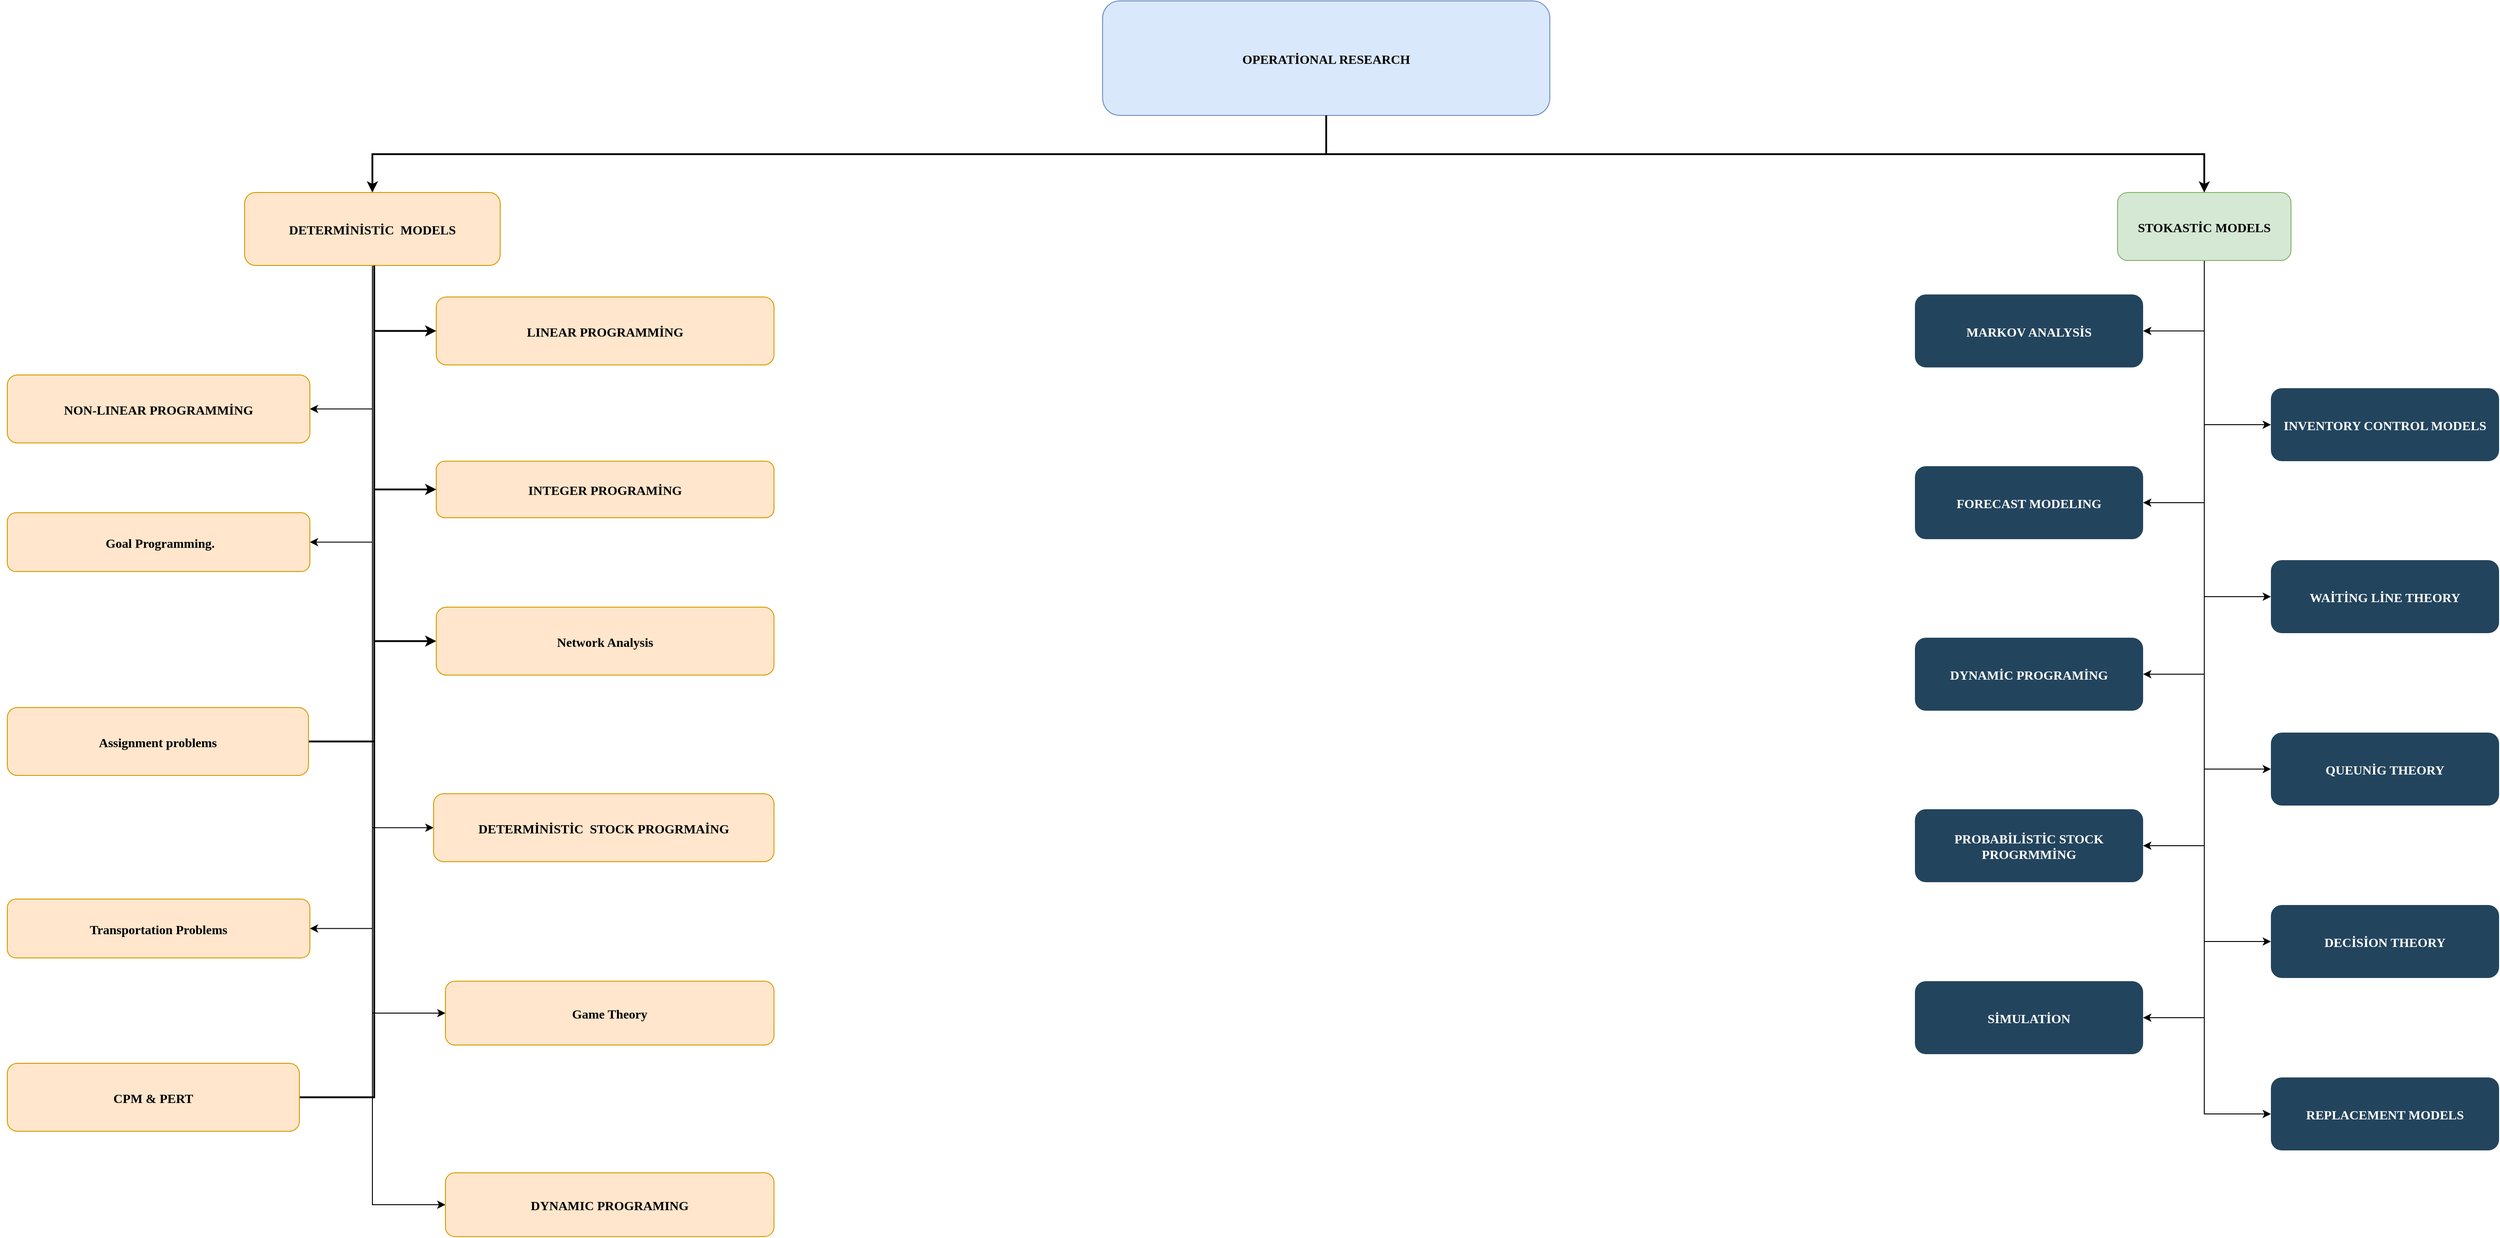 <mxfile version="14.5.1" type="github">
  <diagram name="Page-1" id="2c0d36ab-eaac-3732-788b-9136903baeff">
    <mxGraphModel dx="5905.5" dy="2192" grid="1" gridSize="10" guides="1" tooltips="1" connect="1" arrows="1" fold="1" page="1" pageScale="1.5" pageWidth="1169" pageHeight="827" background="#ffffff" math="0" shadow="0">
      <root>
        <mxCell id="0" />
        <mxCell id="1" parent="0" />
        <mxCell id="2" value="OPERATİONAL RESEARCH" style="rounded=1;fillColor=#dae8fc;strokeColor=#6c8ebf;fontStyle=1;fontFamily=Tahoma;fontSize=14" parent="1" vertex="1">
          <mxGeometry x="-470" y="310" width="490" height="125.5" as="geometry" />
        </mxCell>
        <mxCell id="5j10Y5V2l-aJsNf5mWyc-141" style="edgeStyle=orthogonalEdgeStyle;rounded=0;orthogonalLoop=1;jettySize=auto;html=1;entryX=0;entryY=0.5;entryDx=0;entryDy=0;" edge="1" parent="1" source="4" target="5j10Y5V2l-aJsNf5mWyc-138">
          <mxGeometry relative="1" as="geometry" />
        </mxCell>
        <mxCell id="5j10Y5V2l-aJsNf5mWyc-160" style="edgeStyle=orthogonalEdgeStyle;rounded=0;orthogonalLoop=1;jettySize=auto;html=1;exitX=0.5;exitY=1;exitDx=0;exitDy=0;entryX=1;entryY=0.5;entryDx=0;entryDy=0;" edge="1" parent="1" source="4" target="5j10Y5V2l-aJsNf5mWyc-139">
          <mxGeometry relative="1" as="geometry" />
        </mxCell>
        <mxCell id="5j10Y5V2l-aJsNf5mWyc-161" style="edgeStyle=orthogonalEdgeStyle;rounded=0;orthogonalLoop=1;jettySize=auto;html=1;exitX=0.5;exitY=1;exitDx=0;exitDy=0;entryX=1;entryY=0.5;entryDx=0;entryDy=0;" edge="1" parent="1" source="4" target="5j10Y5V2l-aJsNf5mWyc-157">
          <mxGeometry relative="1" as="geometry" />
        </mxCell>
        <mxCell id="5j10Y5V2l-aJsNf5mWyc-162" style="edgeStyle=orthogonalEdgeStyle;rounded=0;orthogonalLoop=1;jettySize=auto;html=1;exitX=0.5;exitY=1;exitDx=0;exitDy=0;entryX=1;entryY=0.5;entryDx=0;entryDy=0;" edge="1" parent="1" source="4" target="5j10Y5V2l-aJsNf5mWyc-128">
          <mxGeometry relative="1" as="geometry" />
        </mxCell>
        <mxCell id="5j10Y5V2l-aJsNf5mWyc-163" style="edgeStyle=orthogonalEdgeStyle;rounded=0;orthogonalLoop=1;jettySize=auto;html=1;exitX=0.5;exitY=1;exitDx=0;exitDy=0;entryX=0;entryY=0.5;entryDx=0;entryDy=0;" edge="1" parent="1" source="4" target="5j10Y5V2l-aJsNf5mWyc-127">
          <mxGeometry relative="1" as="geometry" />
        </mxCell>
        <mxCell id="5j10Y5V2l-aJsNf5mWyc-164" style="edgeStyle=orthogonalEdgeStyle;rounded=0;orthogonalLoop=1;jettySize=auto;html=1;exitX=0.5;exitY=1;exitDx=0;exitDy=0;entryX=0;entryY=0.5;entryDx=0;entryDy=0;" edge="1" parent="1" source="4" target="5j10Y5V2l-aJsNf5mWyc-130">
          <mxGeometry relative="1" as="geometry" />
        </mxCell>
        <mxCell id="5j10Y5V2l-aJsNf5mWyc-165" style="edgeStyle=orthogonalEdgeStyle;rounded=0;orthogonalLoop=1;jettySize=auto;html=1;exitX=0.5;exitY=1;exitDx=0;exitDy=0;entryX=1;entryY=0.5;entryDx=0;entryDy=0;" edge="1" parent="1" source="4" target="5j10Y5V2l-aJsNf5mWyc-151">
          <mxGeometry relative="1" as="geometry" />
        </mxCell>
        <mxCell id="5j10Y5V2l-aJsNf5mWyc-166" style="edgeStyle=orthogonalEdgeStyle;rounded=0;orthogonalLoop=1;jettySize=auto;html=1;exitX=0.5;exitY=1;exitDx=0;exitDy=0;entryX=0;entryY=0.5;entryDx=0;entryDy=0;" edge="1" parent="1" source="4" target="5j10Y5V2l-aJsNf5mWyc-125">
          <mxGeometry relative="1" as="geometry" />
        </mxCell>
        <mxCell id="5j10Y5V2l-aJsNf5mWyc-167" style="edgeStyle=orthogonalEdgeStyle;rounded=0;orthogonalLoop=1;jettySize=auto;html=1;exitX=0.5;exitY=1;exitDx=0;exitDy=0;entryX=1;entryY=0.5;entryDx=0;entryDy=0;" edge="1" parent="1" source="4" target="5j10Y5V2l-aJsNf5mWyc-123">
          <mxGeometry relative="1" as="geometry" />
        </mxCell>
        <mxCell id="5j10Y5V2l-aJsNf5mWyc-168" style="edgeStyle=orthogonalEdgeStyle;rounded=0;orthogonalLoop=1;jettySize=auto;html=1;exitX=0.5;exitY=1;exitDx=0;exitDy=0;entryX=0;entryY=0.5;entryDx=0;entryDy=0;" edge="1" parent="1" source="4" target="5j10Y5V2l-aJsNf5mWyc-159">
          <mxGeometry relative="1" as="geometry" />
        </mxCell>
        <mxCell id="4" value="STOKASTİC MODELS" style="rounded=1;fillColor=#d5e8d4;strokeColor=#82b366;fontStyle=1;fontFamily=Tahoma;fontSize=14" parent="1" vertex="1">
          <mxGeometry x="642" y="520" width="190" height="74.5" as="geometry" />
        </mxCell>
        <mxCell id="9" value="" style="edgeStyle=elbowEdgeStyle;elbow=vertical;strokeWidth=2;rounded=0" parent="1" source="2" target="4" edge="1">
          <mxGeometry x="-773" y="385.5" width="100" height="100" as="geometry">
            <mxPoint x="-773" y="485.5" as="sourcePoint" />
            <mxPoint x="-673" y="385.5" as="targetPoint" />
          </mxGeometry>
        </mxCell>
        <mxCell id="5j10Y5V2l-aJsNf5mWyc-147" style="edgeStyle=orthogonalEdgeStyle;rounded=0;orthogonalLoop=1;jettySize=auto;html=1;exitX=0.5;exitY=1;exitDx=0;exitDy=0;entryX=1;entryY=0.5;entryDx=0;entryDy=0;" edge="1" parent="1" source="13" target="5j10Y5V2l-aJsNf5mWyc-135">
          <mxGeometry relative="1" as="geometry" />
        </mxCell>
        <mxCell id="5j10Y5V2l-aJsNf5mWyc-149" style="edgeStyle=orthogonalEdgeStyle;rounded=0;orthogonalLoop=1;jettySize=auto;html=1;exitX=0.5;exitY=1;exitDx=0;exitDy=0;entryX=1;entryY=0.5;entryDx=0;entryDy=0;" edge="1" parent="1" source="13" target="5j10Y5V2l-aJsNf5mWyc-124">
          <mxGeometry relative="1" as="geometry" />
        </mxCell>
        <mxCell id="5j10Y5V2l-aJsNf5mWyc-150" style="edgeStyle=orthogonalEdgeStyle;rounded=0;orthogonalLoop=1;jettySize=auto;html=1;exitX=0.5;exitY=1;exitDx=0;exitDy=0;entryX=1;entryY=0.5;entryDx=0;entryDy=0;" edge="1" parent="1" source="13" target="5j10Y5V2l-aJsNf5mWyc-129">
          <mxGeometry relative="1" as="geometry" />
        </mxCell>
        <mxCell id="5j10Y5V2l-aJsNf5mWyc-153" style="edgeStyle=orthogonalEdgeStyle;rounded=0;orthogonalLoop=1;jettySize=auto;html=1;exitX=0.5;exitY=1;exitDx=0;exitDy=0;entryX=0;entryY=0.5;entryDx=0;entryDy=0;" edge="1" parent="1" source="13" target="5j10Y5V2l-aJsNf5mWyc-152">
          <mxGeometry relative="1" as="geometry" />
        </mxCell>
        <mxCell id="5j10Y5V2l-aJsNf5mWyc-154" style="edgeStyle=orthogonalEdgeStyle;rounded=0;orthogonalLoop=1;jettySize=auto;html=1;exitX=0.5;exitY=1;exitDx=0;exitDy=0;entryX=0;entryY=0.5;entryDx=0;entryDy=0;" edge="1" parent="1" source="13" target="5j10Y5V2l-aJsNf5mWyc-126">
          <mxGeometry relative="1" as="geometry" />
        </mxCell>
        <mxCell id="5j10Y5V2l-aJsNf5mWyc-156" style="edgeStyle=orthogonalEdgeStyle;rounded=0;orthogonalLoop=1;jettySize=auto;html=1;exitX=0.5;exitY=1;exitDx=0;exitDy=0;entryX=0;entryY=0.5;entryDx=0;entryDy=0;" edge="1" parent="1" source="13" target="5j10Y5V2l-aJsNf5mWyc-155">
          <mxGeometry relative="1" as="geometry" />
        </mxCell>
        <mxCell id="13" value="DETERMİNİSTİC  MODELS" style="rounded=1;fillColor=#ffe6cc;strokeColor=#d79b00;fontStyle=1;fontFamily=Tahoma;fontSize=14" parent="1" vertex="1">
          <mxGeometry x="-1410" y="520" width="280" height="80" as="geometry" />
        </mxCell>
        <mxCell id="16" value="LINEAR PROGRAMMİNG" style="rounded=1;fillColor=#ffe6cc;strokeColor=#d79b00;fontStyle=1;fontFamily=Tahoma;fontSize=14" parent="1" vertex="1">
          <mxGeometry x="-1200" y="634.5" width="370" height="74.5" as="geometry" />
        </mxCell>
        <mxCell id="17" value="INTEGER PROGRAMİNG" style="rounded=1;fillColor=#ffe6cc;strokeColor=#d79b00;fontStyle=1;fontFamily=Tahoma;fontSize=14" parent="1" vertex="1">
          <mxGeometry x="-1200" y="814.5" width="370" height="62" as="geometry" />
        </mxCell>
        <mxCell id="61" value="" style="edgeStyle=elbowEdgeStyle;elbow=vertical;strokeWidth=2;rounded=0" parent="1" source="2" target="13" edge="1">
          <mxGeometry x="-1133" y="305.5" width="100" height="100" as="geometry">
            <mxPoint x="-1133" y="405.5" as="sourcePoint" />
            <mxPoint x="-1033" y="305.5" as="targetPoint" />
          </mxGeometry>
        </mxCell>
        <mxCell id="64" value="" style="edgeStyle=elbowEdgeStyle;elbow=horizontal;strokeWidth=2;rounded=0" parent="1" source="13" target="16" edge="1">
          <mxGeometry x="-1493" y="320" width="100" height="100" as="geometry">
            <mxPoint x="-1493" y="420" as="sourcePoint" />
            <mxPoint x="-1393" y="320" as="targetPoint" />
            <Array as="points">
              <mxPoint x="-1268" y="620" />
            </Array>
          </mxGeometry>
        </mxCell>
        <mxCell id="65" value="" style="edgeStyle=elbowEdgeStyle;elbow=horizontal;strokeWidth=2;rounded=0;entryX=0;entryY=0.5;entryDx=0;entryDy=0;" parent="1" source="13" target="17" edge="1">
          <mxGeometry x="-1493" y="320" width="100" height="100" as="geometry">
            <mxPoint x="-1493" y="420" as="sourcePoint" />
            <mxPoint x="-1240" y="803.5" as="targetPoint" />
            <Array as="points">
              <mxPoint x="-1268" y="834.5" />
            </Array>
          </mxGeometry>
        </mxCell>
        <mxCell id="66" value="" style="edgeStyle=elbowEdgeStyle;elbow=horizontal;strokeWidth=2;rounded=0;entryX=0;entryY=0.5;entryDx=0;entryDy=0;" parent="1" source="13" target="5j10Y5V2l-aJsNf5mWyc-137" edge="1">
          <mxGeometry x="-1493" y="320" width="100" height="100" as="geometry">
            <mxPoint x="-1493" y="420" as="sourcePoint" />
            <mxPoint x="-1233" y="894.5" as="targetPoint" />
            <Array as="points">
              <mxPoint x="-1268" y="710" />
            </Array>
          </mxGeometry>
        </mxCell>
        <mxCell id="68" value="" style="edgeStyle=elbowEdgeStyle;elbow=horizontal;strokeWidth=2;rounded=0;entryX=0;entryY=0.5;entryDx=0;entryDy=0;" parent="1" source="13" target="5j10Y5V2l-aJsNf5mWyc-144" edge="1">
          <mxGeometry x="-1493" y="320" width="100" height="100" as="geometry">
            <mxPoint x="-1493" y="420" as="sourcePoint" />
            <mxPoint x="-1233" y="1030" as="targetPoint" />
            <Array as="points">
              <mxPoint x="-1268" y="800" />
            </Array>
          </mxGeometry>
        </mxCell>
        <mxCell id="69" value="" style="edgeStyle=elbowEdgeStyle;elbow=horizontal;strokeWidth=2;rounded=0;entryX=0;entryY=0.5;entryDx=0;entryDy=0;" parent="1" source="13" target="5j10Y5V2l-aJsNf5mWyc-134" edge="1">
          <mxGeometry x="-1493" y="320" width="100" height="100" as="geometry">
            <mxPoint x="-1493" y="420" as="sourcePoint" />
            <mxPoint x="-1230" y="1194.5" as="targetPoint" />
            <Array as="points">
              <mxPoint x="-1268" y="1120.5" />
              <mxPoint x="-1268" y="850" />
            </Array>
          </mxGeometry>
        </mxCell>
        <mxCell id="5j10Y5V2l-aJsNf5mWyc-123" value="SİMULATİON" style="rounded=1;fillColor=#23445D;gradientColor=none;strokeColor=none;fontColor=#FFFFFF;fontStyle=1;fontFamily=Tahoma;fontSize=14" vertex="1" parent="1">
          <mxGeometry x="420" y="1384.5" width="250" height="80" as="geometry" />
        </mxCell>
        <mxCell id="5j10Y5V2l-aJsNf5mWyc-124" value=" Goal Programming." style="rounded=1;fillColor=#ffe6cc;strokeColor=#d79b00;fontStyle=1;fontFamily=Tahoma;fontSize=14" vertex="1" parent="1">
          <mxGeometry x="-1670" y="871" width="331.5" height="64.5" as="geometry" />
        </mxCell>
        <mxCell id="5j10Y5V2l-aJsNf5mWyc-125" value="DECİSİON THEORY" style="rounded=1;fillColor=#23445D;gradientColor=none;strokeColor=none;fontColor=#FFFFFF;fontStyle=1;fontFamily=Tahoma;fontSize=14" vertex="1" parent="1">
          <mxGeometry x="810" y="1301" width="250" height="80" as="geometry" />
        </mxCell>
        <mxCell id="5j10Y5V2l-aJsNf5mWyc-126" value="Game Theory" style="rounded=1;fillColor=#ffe6cc;strokeColor=#d79b00;fontStyle=1;fontFamily=Tahoma;fontSize=14" vertex="1" parent="1">
          <mxGeometry x="-1190" y="1384.5" width="360" height="70" as="geometry" />
        </mxCell>
        <mxCell id="5j10Y5V2l-aJsNf5mWyc-127" value="WAİTİNG LİNE THEORY" style="rounded=1;fillColor=#23445D;gradientColor=none;strokeColor=none;fontColor=#FFFFFF;fontStyle=1;fontFamily=Tahoma;fontSize=14" vertex="1" parent="1">
          <mxGeometry x="810" y="923" width="250" height="80" as="geometry" />
        </mxCell>
        <mxCell id="5j10Y5V2l-aJsNf5mWyc-128" value="DYNAMİC PROGRAMİNG" style="rounded=1;fillColor=#23445D;gradientColor=none;strokeColor=none;fontColor=#FFFFFF;fontStyle=1;fontFamily=Tahoma;fontSize=14" vertex="1" parent="1">
          <mxGeometry x="420" y="1008" width="250" height="80" as="geometry" />
        </mxCell>
        <mxCell id="5j10Y5V2l-aJsNf5mWyc-129" value="Transportation Problems" style="rounded=1;fillColor=#ffe6cc;strokeColor=#d79b00;fontStyle=1;fontFamily=Tahoma;fontSize=14" vertex="1" parent="1">
          <mxGeometry x="-1670" y="1294.5" width="331.5" height="64.5" as="geometry" />
        </mxCell>
        <mxCell id="5j10Y5V2l-aJsNf5mWyc-130" value="QUEUNİG THEORY" style="rounded=1;fillColor=#23445D;gradientColor=none;strokeColor=none;fontColor=#FFFFFF;fontStyle=1;fontFamily=Tahoma;fontSize=14" vertex="1" parent="1">
          <mxGeometry x="810" y="1112" width="250" height="80" as="geometry" />
        </mxCell>
        <mxCell id="5j10Y5V2l-aJsNf5mWyc-134" value="Assignment problems" style="rounded=1;fillColor=#ffe6cc;strokeColor=#d79b00;fontStyle=1;fontFamily=Tahoma;fontSize=14" vertex="1" parent="1">
          <mxGeometry x="-1670" y="1084.5" width="330" height="74.5" as="geometry" />
        </mxCell>
        <mxCell id="5j10Y5V2l-aJsNf5mWyc-135" value="NON-LINEAR PROGRAMMİNG" style="rounded=1;fillColor=#ffe6cc;strokeColor=#d79b00;fontStyle=1;fontFamily=Tahoma;fontSize=14" vertex="1" parent="1">
          <mxGeometry x="-1670" y="720" width="331.5" height="74.5" as="geometry" />
        </mxCell>
        <mxCell id="5j10Y5V2l-aJsNf5mWyc-137" value="Network Analysis" style="rounded=1;fillColor=#ffe6cc;strokeColor=#d79b00;fontStyle=1;fontFamily=Tahoma;fontSize=14" vertex="1" parent="1">
          <mxGeometry x="-1200" y="974.5" width="370" height="74.5" as="geometry" />
        </mxCell>
        <mxCell id="5j10Y5V2l-aJsNf5mWyc-138" value="INVENTORY CONTROL MODELS" style="rounded=1;fillColor=#23445D;gradientColor=none;strokeColor=none;fontColor=#FFFFFF;fontStyle=1;fontFamily=Tahoma;fontSize=14" vertex="1" parent="1">
          <mxGeometry x="810" y="734.5" width="250" height="80" as="geometry" />
        </mxCell>
        <mxCell id="5j10Y5V2l-aJsNf5mWyc-139" value="MARKOV ANALYSİS" style="rounded=1;fillColor=#23445D;gradientColor=none;strokeColor=none;fontColor=#FFFFFF;fontStyle=1;fontFamily=Tahoma;fontSize=14" vertex="1" parent="1">
          <mxGeometry x="420" y="631.75" width="250" height="80" as="geometry" />
        </mxCell>
        <mxCell id="5j10Y5V2l-aJsNf5mWyc-144" value="CPM &amp; PERT" style="rounded=1;fillColor=#ffe6cc;strokeColor=#d79b00;fontStyle=1;fontFamily=Tahoma;fontSize=14" vertex="1" parent="1">
          <mxGeometry x="-1670" y="1474.5" width="320" height="74.5" as="geometry" />
        </mxCell>
        <mxCell id="5j10Y5V2l-aJsNf5mWyc-151" value="PROBABİLİSTİC STOCK&#xa;PROGRMMİNG" style="rounded=1;fillColor=#23445D;gradientColor=none;strokeColor=none;fontColor=#FFFFFF;fontStyle=1;fontFamily=Tahoma;fontSize=14" vertex="1" parent="1">
          <mxGeometry x="420" y="1196" width="250" height="80" as="geometry" />
        </mxCell>
        <mxCell id="5j10Y5V2l-aJsNf5mWyc-152" value="DETERMİNİSTİC  STOCK PROGRMAİNG" style="rounded=1;fillColor=#ffe6cc;strokeColor=#d79b00;fontStyle=1;fontFamily=Tahoma;fontSize=14" vertex="1" parent="1">
          <mxGeometry x="-1203" y="1179" width="373" height="74.5" as="geometry" />
        </mxCell>
        <mxCell id="5j10Y5V2l-aJsNf5mWyc-155" value="DYNAMIC PROGRAMING" style="rounded=1;fillColor=#ffe6cc;strokeColor=#d79b00;fontStyle=1;fontFamily=Tahoma;fontSize=14" vertex="1" parent="1">
          <mxGeometry x="-1190" y="1594.5" width="360" height="70" as="geometry" />
        </mxCell>
        <mxCell id="5j10Y5V2l-aJsNf5mWyc-157" value="FORECAST MODELING" style="rounded=1;fillColor=#23445D;gradientColor=none;strokeColor=none;fontColor=#FFFFFF;fontStyle=1;fontFamily=Tahoma;fontSize=14" vertex="1" parent="1">
          <mxGeometry x="420" y="820" width="250" height="80" as="geometry" />
        </mxCell>
        <mxCell id="5j10Y5V2l-aJsNf5mWyc-159" value="REPLACEMENT MODELS" style="rounded=1;fillColor=#23445D;gradientColor=none;strokeColor=none;fontColor=#FFFFFF;fontStyle=1;fontFamily=Tahoma;fontSize=14" vertex="1" parent="1">
          <mxGeometry x="810" y="1490" width="250" height="80" as="geometry" />
        </mxCell>
      </root>
    </mxGraphModel>
  </diagram>
</mxfile>
